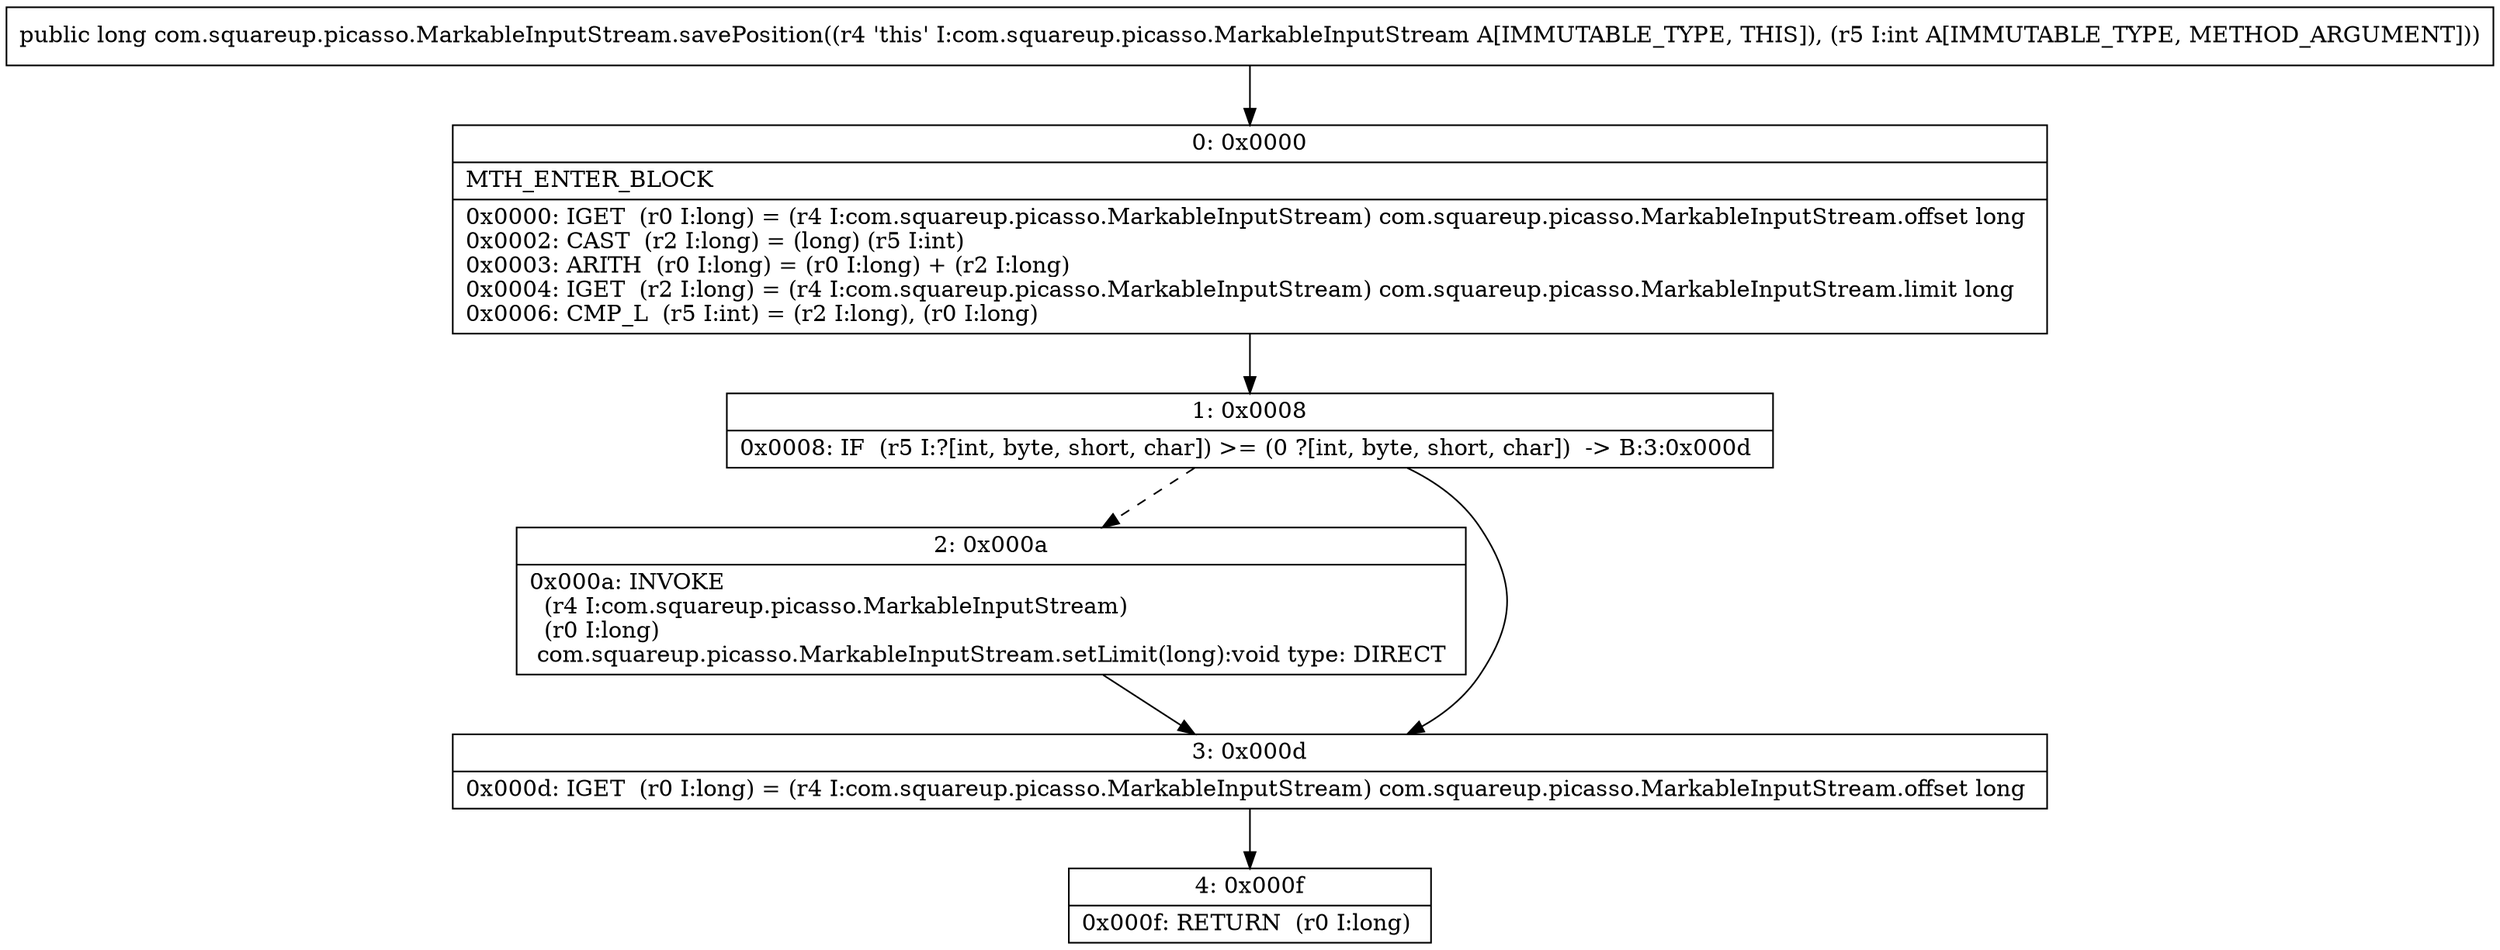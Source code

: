 digraph "CFG forcom.squareup.picasso.MarkableInputStream.savePosition(I)J" {
Node_0 [shape=record,label="{0\:\ 0x0000|MTH_ENTER_BLOCK\l|0x0000: IGET  (r0 I:long) = (r4 I:com.squareup.picasso.MarkableInputStream) com.squareup.picasso.MarkableInputStream.offset long \l0x0002: CAST  (r2 I:long) = (long) (r5 I:int) \l0x0003: ARITH  (r0 I:long) = (r0 I:long) + (r2 I:long) \l0x0004: IGET  (r2 I:long) = (r4 I:com.squareup.picasso.MarkableInputStream) com.squareup.picasso.MarkableInputStream.limit long \l0x0006: CMP_L  (r5 I:int) = (r2 I:long), (r0 I:long) \l}"];
Node_1 [shape=record,label="{1\:\ 0x0008|0x0008: IF  (r5 I:?[int, byte, short, char]) \>= (0 ?[int, byte, short, char])  \-\> B:3:0x000d \l}"];
Node_2 [shape=record,label="{2\:\ 0x000a|0x000a: INVOKE  \l  (r4 I:com.squareup.picasso.MarkableInputStream)\l  (r0 I:long)\l com.squareup.picasso.MarkableInputStream.setLimit(long):void type: DIRECT \l}"];
Node_3 [shape=record,label="{3\:\ 0x000d|0x000d: IGET  (r0 I:long) = (r4 I:com.squareup.picasso.MarkableInputStream) com.squareup.picasso.MarkableInputStream.offset long \l}"];
Node_4 [shape=record,label="{4\:\ 0x000f|0x000f: RETURN  (r0 I:long) \l}"];
MethodNode[shape=record,label="{public long com.squareup.picasso.MarkableInputStream.savePosition((r4 'this' I:com.squareup.picasso.MarkableInputStream A[IMMUTABLE_TYPE, THIS]), (r5 I:int A[IMMUTABLE_TYPE, METHOD_ARGUMENT])) }"];
MethodNode -> Node_0;
Node_0 -> Node_1;
Node_1 -> Node_2[style=dashed];
Node_1 -> Node_3;
Node_2 -> Node_3;
Node_3 -> Node_4;
}

